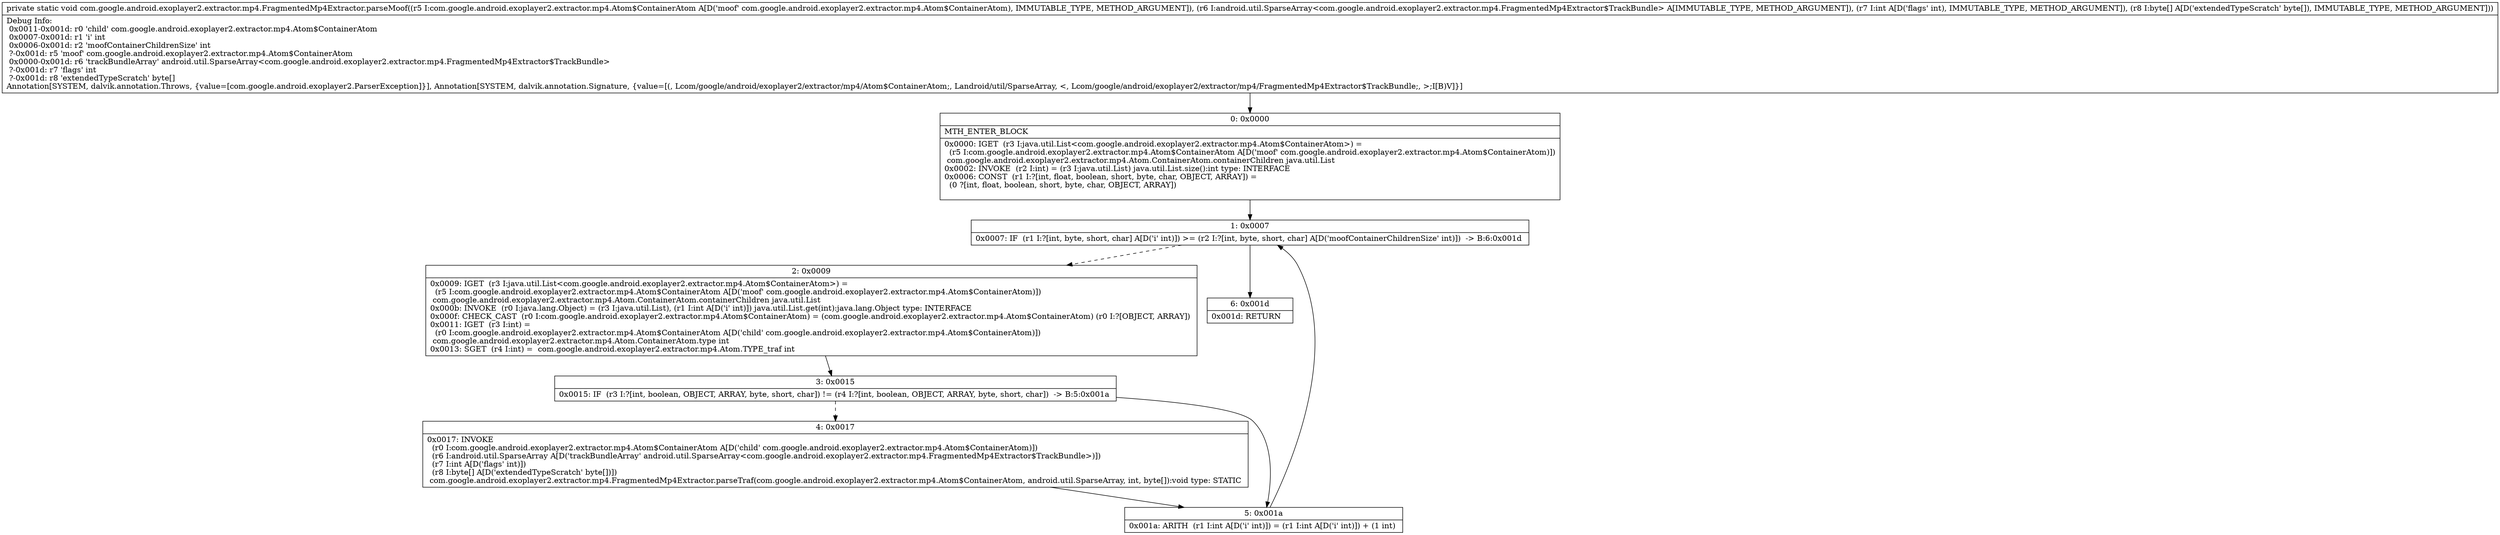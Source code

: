 digraph "CFG forcom.google.android.exoplayer2.extractor.mp4.FragmentedMp4Extractor.parseMoof(Lcom\/google\/android\/exoplayer2\/extractor\/mp4\/Atom$ContainerAtom;Landroid\/util\/SparseArray;I[B)V" {
Node_0 [shape=record,label="{0\:\ 0x0000|MTH_ENTER_BLOCK\l|0x0000: IGET  (r3 I:java.util.List\<com.google.android.exoplayer2.extractor.mp4.Atom$ContainerAtom\>) = \l  (r5 I:com.google.android.exoplayer2.extractor.mp4.Atom$ContainerAtom A[D('moof' com.google.android.exoplayer2.extractor.mp4.Atom$ContainerAtom)])\l com.google.android.exoplayer2.extractor.mp4.Atom.ContainerAtom.containerChildren java.util.List \l0x0002: INVOKE  (r2 I:int) = (r3 I:java.util.List) java.util.List.size():int type: INTERFACE \l0x0006: CONST  (r1 I:?[int, float, boolean, short, byte, char, OBJECT, ARRAY]) = \l  (0 ?[int, float, boolean, short, byte, char, OBJECT, ARRAY])\l \l}"];
Node_1 [shape=record,label="{1\:\ 0x0007|0x0007: IF  (r1 I:?[int, byte, short, char] A[D('i' int)]) \>= (r2 I:?[int, byte, short, char] A[D('moofContainerChildrenSize' int)])  \-\> B:6:0x001d \l}"];
Node_2 [shape=record,label="{2\:\ 0x0009|0x0009: IGET  (r3 I:java.util.List\<com.google.android.exoplayer2.extractor.mp4.Atom$ContainerAtom\>) = \l  (r5 I:com.google.android.exoplayer2.extractor.mp4.Atom$ContainerAtom A[D('moof' com.google.android.exoplayer2.extractor.mp4.Atom$ContainerAtom)])\l com.google.android.exoplayer2.extractor.mp4.Atom.ContainerAtom.containerChildren java.util.List \l0x000b: INVOKE  (r0 I:java.lang.Object) = (r3 I:java.util.List), (r1 I:int A[D('i' int)]) java.util.List.get(int):java.lang.Object type: INTERFACE \l0x000f: CHECK_CAST  (r0 I:com.google.android.exoplayer2.extractor.mp4.Atom$ContainerAtom) = (com.google.android.exoplayer2.extractor.mp4.Atom$ContainerAtom) (r0 I:?[OBJECT, ARRAY]) \l0x0011: IGET  (r3 I:int) = \l  (r0 I:com.google.android.exoplayer2.extractor.mp4.Atom$ContainerAtom A[D('child' com.google.android.exoplayer2.extractor.mp4.Atom$ContainerAtom)])\l com.google.android.exoplayer2.extractor.mp4.Atom.ContainerAtom.type int \l0x0013: SGET  (r4 I:int) =  com.google.android.exoplayer2.extractor.mp4.Atom.TYPE_traf int \l}"];
Node_3 [shape=record,label="{3\:\ 0x0015|0x0015: IF  (r3 I:?[int, boolean, OBJECT, ARRAY, byte, short, char]) != (r4 I:?[int, boolean, OBJECT, ARRAY, byte, short, char])  \-\> B:5:0x001a \l}"];
Node_4 [shape=record,label="{4\:\ 0x0017|0x0017: INVOKE  \l  (r0 I:com.google.android.exoplayer2.extractor.mp4.Atom$ContainerAtom A[D('child' com.google.android.exoplayer2.extractor.mp4.Atom$ContainerAtom)])\l  (r6 I:android.util.SparseArray A[D('trackBundleArray' android.util.SparseArray\<com.google.android.exoplayer2.extractor.mp4.FragmentedMp4Extractor$TrackBundle\>)])\l  (r7 I:int A[D('flags' int)])\l  (r8 I:byte[] A[D('extendedTypeScratch' byte[])])\l com.google.android.exoplayer2.extractor.mp4.FragmentedMp4Extractor.parseTraf(com.google.android.exoplayer2.extractor.mp4.Atom$ContainerAtom, android.util.SparseArray, int, byte[]):void type: STATIC \l}"];
Node_5 [shape=record,label="{5\:\ 0x001a|0x001a: ARITH  (r1 I:int A[D('i' int)]) = (r1 I:int A[D('i' int)]) + (1 int) \l}"];
Node_6 [shape=record,label="{6\:\ 0x001d|0x001d: RETURN   \l}"];
MethodNode[shape=record,label="{private static void com.google.android.exoplayer2.extractor.mp4.FragmentedMp4Extractor.parseMoof((r5 I:com.google.android.exoplayer2.extractor.mp4.Atom$ContainerAtom A[D('moof' com.google.android.exoplayer2.extractor.mp4.Atom$ContainerAtom), IMMUTABLE_TYPE, METHOD_ARGUMENT]), (r6 I:android.util.SparseArray\<com.google.android.exoplayer2.extractor.mp4.FragmentedMp4Extractor$TrackBundle\> A[IMMUTABLE_TYPE, METHOD_ARGUMENT]), (r7 I:int A[D('flags' int), IMMUTABLE_TYPE, METHOD_ARGUMENT]), (r8 I:byte[] A[D('extendedTypeScratch' byte[]), IMMUTABLE_TYPE, METHOD_ARGUMENT]))  | Debug Info:\l  0x0011\-0x001d: r0 'child' com.google.android.exoplayer2.extractor.mp4.Atom$ContainerAtom\l  0x0007\-0x001d: r1 'i' int\l  0x0006\-0x001d: r2 'moofContainerChildrenSize' int\l  ?\-0x001d: r5 'moof' com.google.android.exoplayer2.extractor.mp4.Atom$ContainerAtom\l  0x0000\-0x001d: r6 'trackBundleArray' android.util.SparseArray\<com.google.android.exoplayer2.extractor.mp4.FragmentedMp4Extractor$TrackBundle\>\l  ?\-0x001d: r7 'flags' int\l  ?\-0x001d: r8 'extendedTypeScratch' byte[]\lAnnotation[SYSTEM, dalvik.annotation.Throws, \{value=[com.google.android.exoplayer2.ParserException]\}], Annotation[SYSTEM, dalvik.annotation.Signature, \{value=[(, Lcom\/google\/android\/exoplayer2\/extractor\/mp4\/Atom$ContainerAtom;, Landroid\/util\/SparseArray, \<, Lcom\/google\/android\/exoplayer2\/extractor\/mp4\/FragmentedMp4Extractor$TrackBundle;, \>;I[B)V]\}]\l}"];
MethodNode -> Node_0;
Node_0 -> Node_1;
Node_1 -> Node_2[style=dashed];
Node_1 -> Node_6;
Node_2 -> Node_3;
Node_3 -> Node_4[style=dashed];
Node_3 -> Node_5;
Node_4 -> Node_5;
Node_5 -> Node_1;
}

